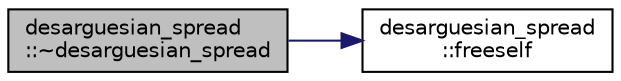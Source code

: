 digraph "desarguesian_spread::~desarguesian_spread"
{
  edge [fontname="Helvetica",fontsize="10",labelfontname="Helvetica",labelfontsize="10"];
  node [fontname="Helvetica",fontsize="10",shape=record];
  rankdir="LR";
  Node3 [label="desarguesian_spread\l::~desarguesian_spread",height=0.2,width=0.4,color="black", fillcolor="grey75", style="filled", fontcolor="black"];
  Node3 -> Node4 [color="midnightblue",fontsize="10",style="solid",fontname="Helvetica"];
  Node4 [label="desarguesian_spread\l::freeself",height=0.2,width=0.4,color="black", fillcolor="white", style="filled",URL="$d4/d86/classdesarguesian__spread.html#a2a3ae6452c76199aeb316fec8a8fa14a"];
}
